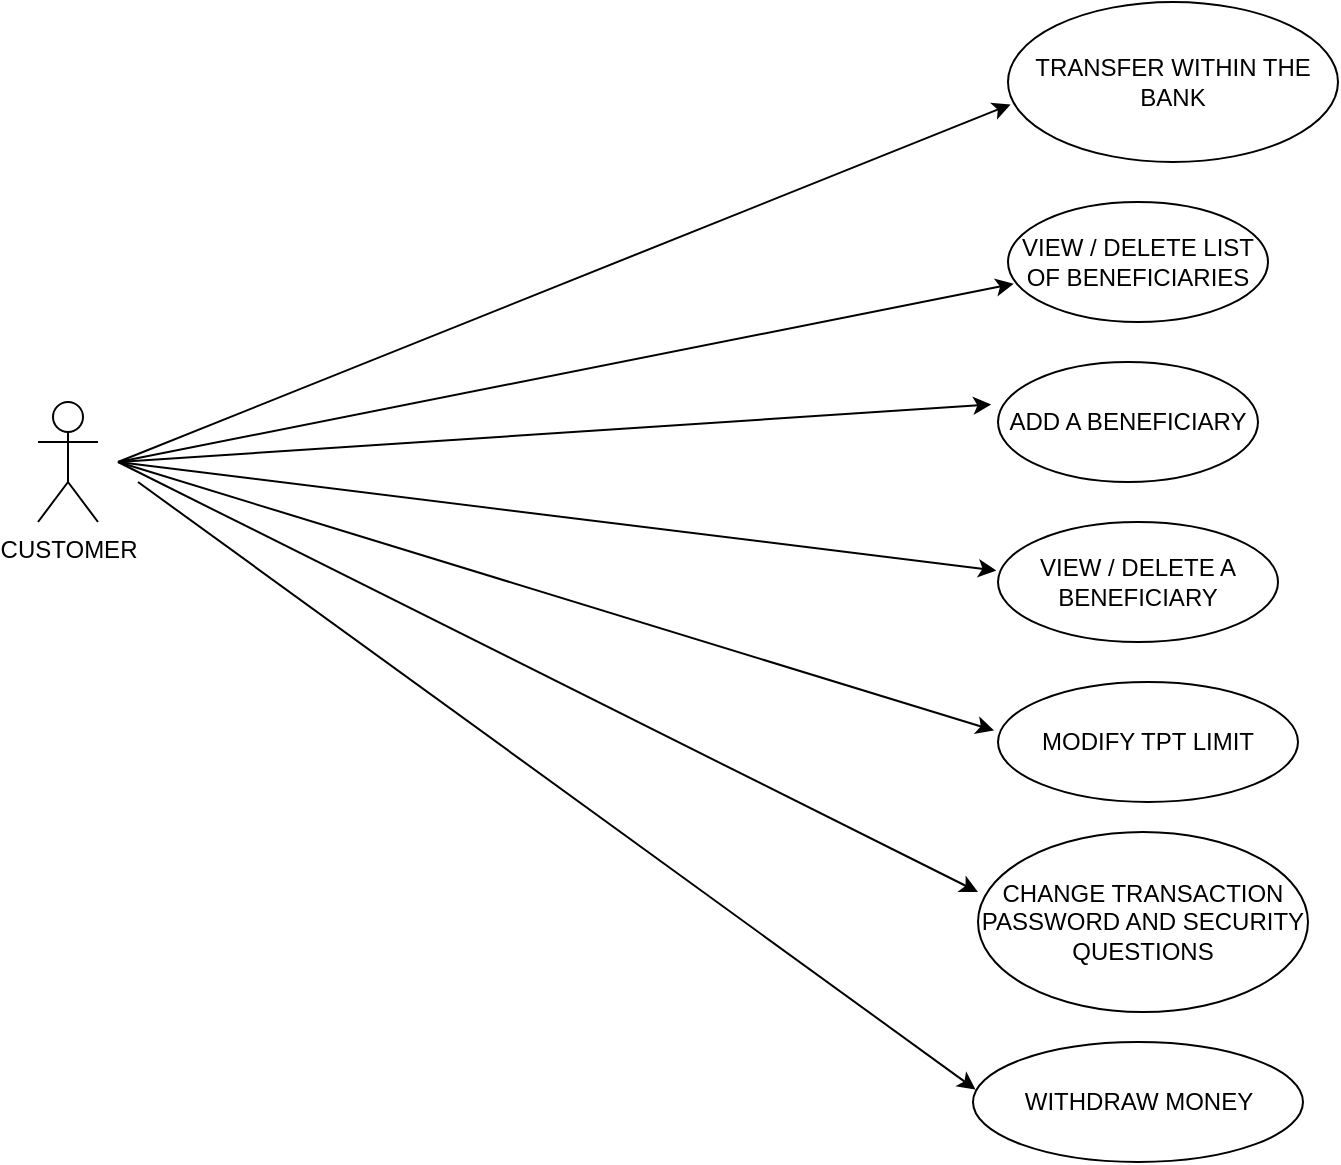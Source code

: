 <mxfile version="22.0.4" type="device">
  <diagram name="Page-1" id="q0aN9C3ZCvXhXREPQR7S">
    <mxGraphModel dx="1059" dy="739" grid="1" gridSize="10" guides="1" tooltips="1" connect="1" arrows="1" fold="1" page="1" pageScale="1" pageWidth="827" pageHeight="1169" math="0" shadow="0">
      <root>
        <mxCell id="0" />
        <mxCell id="1" parent="0" />
        <mxCell id="X623mI5D7pwIxlIXd98o-2" value="CUSTOMER" style="shape=umlActor;verticalLabelPosition=bottom;verticalAlign=top;html=1;outlineConnect=0;" parent="1" vertex="1">
          <mxGeometry x="120" y="370" width="30" height="60" as="geometry" />
        </mxCell>
        <mxCell id="X623mI5D7pwIxlIXd98o-6" value="TRANSFER WITHIN THE BANK" style="ellipse;whiteSpace=wrap;html=1;" parent="1" vertex="1">
          <mxGeometry x="605" y="170" width="165" height="80" as="geometry" />
        </mxCell>
        <mxCell id="X623mI5D7pwIxlIXd98o-7" value="VIEW / DELETE A BENEFICIARY" style="ellipse;whiteSpace=wrap;html=1;" parent="1" vertex="1">
          <mxGeometry x="600" y="430" width="140" height="60" as="geometry" />
        </mxCell>
        <mxCell id="X623mI5D7pwIxlIXd98o-8" value="ADD A BENEFICIARY" style="ellipse;whiteSpace=wrap;html=1;" parent="1" vertex="1">
          <mxGeometry x="600" y="350" width="130" height="60" as="geometry" />
        </mxCell>
        <mxCell id="X623mI5D7pwIxlIXd98o-9" value="VIEW / DELETE LIST OF BENEFICIARIES" style="ellipse;whiteSpace=wrap;html=1;" parent="1" vertex="1">
          <mxGeometry x="605" y="270" width="130" height="60" as="geometry" />
        </mxCell>
        <mxCell id="X623mI5D7pwIxlIXd98o-13" value="" style="endArrow=classic;html=1;rounded=0;entryX=-0.026;entryY=0.354;entryDx=0;entryDy=0;entryPerimeter=0;" parent="1" target="X623mI5D7pwIxlIXd98o-8" edge="1">
          <mxGeometry width="50" height="50" relative="1" as="geometry">
            <mxPoint x="160" y="400" as="sourcePoint" />
            <mxPoint x="510" y="340" as="targetPoint" />
          </mxGeometry>
        </mxCell>
        <mxCell id="X623mI5D7pwIxlIXd98o-14" value="" style="endArrow=classic;html=1;rounded=0;entryX=-0.006;entryY=0.404;entryDx=0;entryDy=0;entryPerimeter=0;" parent="1" target="X623mI5D7pwIxlIXd98o-7" edge="1">
          <mxGeometry width="50" height="50" relative="1" as="geometry">
            <mxPoint x="160" y="400" as="sourcePoint" />
            <mxPoint x="510" y="340" as="targetPoint" />
          </mxGeometry>
        </mxCell>
        <mxCell id="X623mI5D7pwIxlIXd98o-18" value="CHANGE TRANSACTION PASSWORD AND SECURITY QUESTIONS" style="ellipse;whiteSpace=wrap;html=1;" parent="1" vertex="1">
          <mxGeometry x="590" y="585" width="165" height="90" as="geometry" />
        </mxCell>
        <mxCell id="X623mI5D7pwIxlIXd98o-19" value="MODIFY TPT LIMIT" style="ellipse;whiteSpace=wrap;html=1;" parent="1" vertex="1">
          <mxGeometry x="600" y="510" width="150" height="60" as="geometry" />
        </mxCell>
        <mxCell id="X623mI5D7pwIxlIXd98o-25" value="" style="endArrow=classic;html=1;rounded=0;entryX=0.008;entryY=0.64;entryDx=0;entryDy=0;entryPerimeter=0;" parent="1" target="X623mI5D7pwIxlIXd98o-6" edge="1">
          <mxGeometry width="50" height="50" relative="1" as="geometry">
            <mxPoint x="160" y="400" as="sourcePoint" />
            <mxPoint x="600" y="310" as="targetPoint" />
          </mxGeometry>
        </mxCell>
        <mxCell id="X623mI5D7pwIxlIXd98o-26" value="" style="endArrow=classic;html=1;rounded=0;entryX=0.022;entryY=0.682;entryDx=0;entryDy=0;entryPerimeter=0;" parent="1" target="X623mI5D7pwIxlIXd98o-9" edge="1">
          <mxGeometry width="50" height="50" relative="1" as="geometry">
            <mxPoint x="160" y="400" as="sourcePoint" />
            <mxPoint x="610" y="320" as="targetPoint" />
          </mxGeometry>
        </mxCell>
        <mxCell id="X623mI5D7pwIxlIXd98o-27" value="" style="endArrow=classic;html=1;rounded=0;entryX=-0.013;entryY=0.404;entryDx=0;entryDy=0;entryPerimeter=0;" parent="1" target="X623mI5D7pwIxlIXd98o-19" edge="1">
          <mxGeometry width="50" height="50" relative="1" as="geometry">
            <mxPoint x="160" y="400" as="sourcePoint" />
            <mxPoint x="620" y="330" as="targetPoint" />
          </mxGeometry>
        </mxCell>
        <mxCell id="X623mI5D7pwIxlIXd98o-29" value="" style="endArrow=classic;html=1;rounded=0;entryX=0;entryY=0.333;entryDx=0;entryDy=0;entryPerimeter=0;" parent="1" target="X623mI5D7pwIxlIXd98o-18" edge="1">
          <mxGeometry width="50" height="50" relative="1" as="geometry">
            <mxPoint x="160" y="400" as="sourcePoint" />
            <mxPoint x="470" y="620" as="targetPoint" />
          </mxGeometry>
        </mxCell>
        <mxCell id="MmUCrhf4_tAH_uHcIZZg-1" value="WITHDRAW MONEY" style="ellipse;whiteSpace=wrap;html=1;" vertex="1" parent="1">
          <mxGeometry x="587.5" y="690" width="165" height="60" as="geometry" />
        </mxCell>
        <mxCell id="MmUCrhf4_tAH_uHcIZZg-2" value="" style="endArrow=classic;html=1;rounded=0;entryX=0.008;entryY=0.397;entryDx=0;entryDy=0;entryPerimeter=0;" edge="1" parent="1" target="MmUCrhf4_tAH_uHcIZZg-1">
          <mxGeometry width="50" height="50" relative="1" as="geometry">
            <mxPoint x="170" y="410" as="sourcePoint" />
            <mxPoint x="600" y="625" as="targetPoint" />
          </mxGeometry>
        </mxCell>
      </root>
    </mxGraphModel>
  </diagram>
</mxfile>
